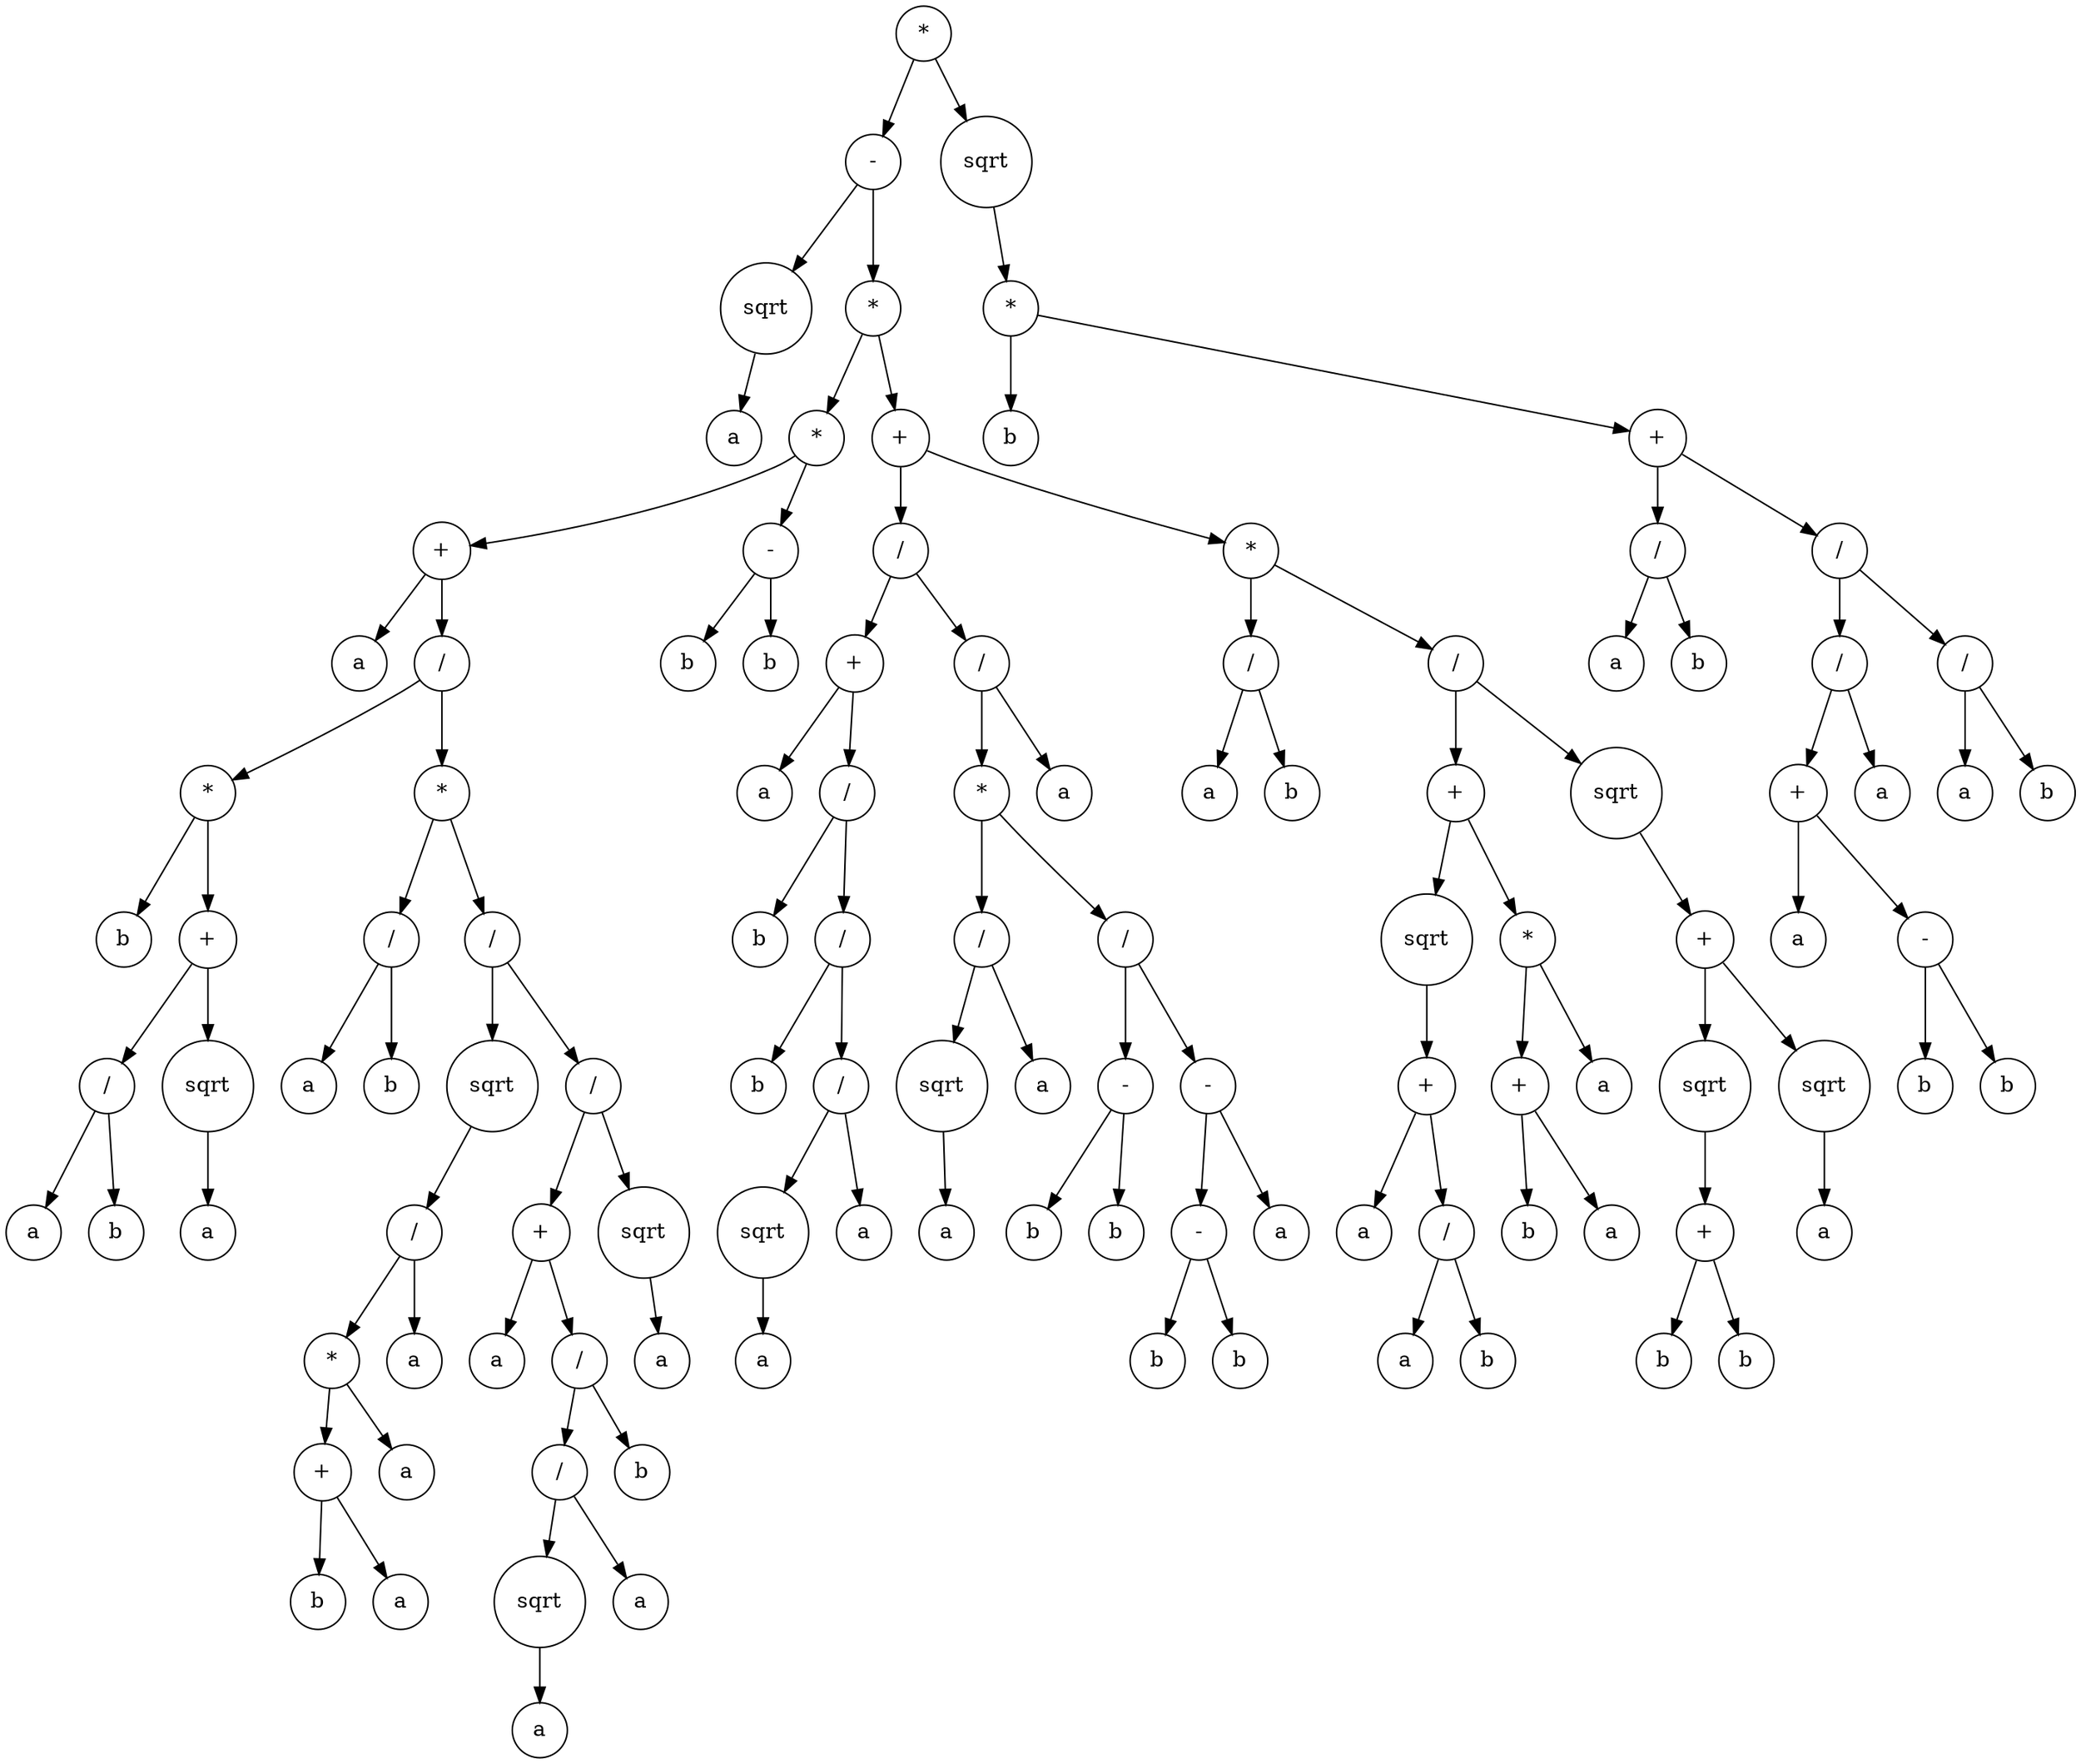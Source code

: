 digraph g {
graph [ordering=out];
node [shape=circle];
n[label = "*"];
n0[label = "-"];
n00[label = "sqrt"];
n000[label = "a"];
n00 -> n000;
n0 -> n00;
n01[label = "*"];
n010[label = "*"];
n0100[label = "+"];
n01000[label = "a"];
n0100 -> n01000;
n01001[label = "/"];
n010010[label = "*"];
n0100100[label = "b"];
n010010 -> n0100100;
n0100101[label = "+"];
n01001010[label = "/"];
n010010100[label = "a"];
n01001010 -> n010010100;
n010010101[label = "b"];
n01001010 -> n010010101;
n0100101 -> n01001010;
n01001011[label = "sqrt"];
n010010110[label = "a"];
n01001011 -> n010010110;
n0100101 -> n01001011;
n010010 -> n0100101;
n01001 -> n010010;
n010011[label = "*"];
n0100110[label = "/"];
n01001100[label = "a"];
n0100110 -> n01001100;
n01001101[label = "b"];
n0100110 -> n01001101;
n010011 -> n0100110;
n0100111[label = "/"];
n01001110[label = "sqrt"];
n010011100[label = "/"];
n0100111000[label = "*"];
n01001110000[label = "+"];
n010011100000[label = "b"];
n01001110000 -> n010011100000;
n010011100001[label = "a"];
n01001110000 -> n010011100001;
n0100111000 -> n01001110000;
n01001110001[label = "a"];
n0100111000 -> n01001110001;
n010011100 -> n0100111000;
n0100111001[label = "a"];
n010011100 -> n0100111001;
n01001110 -> n010011100;
n0100111 -> n01001110;
n01001111[label = "/"];
n010011110[label = "+"];
n0100111100[label = "a"];
n010011110 -> n0100111100;
n0100111101[label = "/"];
n01001111010[label = "/"];
n010011110100[label = "sqrt"];
n0100111101000[label = "a"];
n010011110100 -> n0100111101000;
n01001111010 -> n010011110100;
n010011110101[label = "a"];
n01001111010 -> n010011110101;
n0100111101 -> n01001111010;
n01001111011[label = "b"];
n0100111101 -> n01001111011;
n010011110 -> n0100111101;
n01001111 -> n010011110;
n010011111[label = "sqrt"];
n0100111110[label = "a"];
n010011111 -> n0100111110;
n01001111 -> n010011111;
n0100111 -> n01001111;
n010011 -> n0100111;
n01001 -> n010011;
n0100 -> n01001;
n010 -> n0100;
n0101[label = "-"];
n01010[label = "b"];
n0101 -> n01010;
n01011[label = "b"];
n0101 -> n01011;
n010 -> n0101;
n01 -> n010;
n011[label = "+"];
n0110[label = "/"];
n01100[label = "+"];
n011000[label = "a"];
n01100 -> n011000;
n011001[label = "/"];
n0110010[label = "b"];
n011001 -> n0110010;
n0110011[label = "/"];
n01100110[label = "b"];
n0110011 -> n01100110;
n01100111[label = "/"];
n011001110[label = "sqrt"];
n0110011100[label = "a"];
n011001110 -> n0110011100;
n01100111 -> n011001110;
n011001111[label = "a"];
n01100111 -> n011001111;
n0110011 -> n01100111;
n011001 -> n0110011;
n01100 -> n011001;
n0110 -> n01100;
n01101[label = "/"];
n011010[label = "*"];
n0110100[label = "/"];
n01101000[label = "sqrt"];
n011010000[label = "a"];
n01101000 -> n011010000;
n0110100 -> n01101000;
n01101001[label = "a"];
n0110100 -> n01101001;
n011010 -> n0110100;
n0110101[label = "/"];
n01101010[label = "-"];
n011010100[label = "b"];
n01101010 -> n011010100;
n011010101[label = "b"];
n01101010 -> n011010101;
n0110101 -> n01101010;
n01101011[label = "-"];
n011010110[label = "-"];
n0110101100[label = "b"];
n011010110 -> n0110101100;
n0110101101[label = "b"];
n011010110 -> n0110101101;
n01101011 -> n011010110;
n011010111[label = "a"];
n01101011 -> n011010111;
n0110101 -> n01101011;
n011010 -> n0110101;
n01101 -> n011010;
n011011[label = "a"];
n01101 -> n011011;
n0110 -> n01101;
n011 -> n0110;
n0111[label = "*"];
n01110[label = "/"];
n011100[label = "a"];
n01110 -> n011100;
n011101[label = "b"];
n01110 -> n011101;
n0111 -> n01110;
n01111[label = "/"];
n011110[label = "+"];
n0111100[label = "sqrt"];
n01111000[label = "+"];
n011110000[label = "a"];
n01111000 -> n011110000;
n011110001[label = "/"];
n0111100010[label = "a"];
n011110001 -> n0111100010;
n0111100011[label = "b"];
n011110001 -> n0111100011;
n01111000 -> n011110001;
n0111100 -> n01111000;
n011110 -> n0111100;
n0111101[label = "*"];
n01111010[label = "+"];
n011110100[label = "b"];
n01111010 -> n011110100;
n011110101[label = "a"];
n01111010 -> n011110101;
n0111101 -> n01111010;
n01111011[label = "a"];
n0111101 -> n01111011;
n011110 -> n0111101;
n01111 -> n011110;
n011111[label = "sqrt"];
n0111110[label = "+"];
n01111100[label = "sqrt"];
n011111000[label = "+"];
n0111110000[label = "b"];
n011111000 -> n0111110000;
n0111110001[label = "b"];
n011111000 -> n0111110001;
n01111100 -> n011111000;
n0111110 -> n01111100;
n01111101[label = "sqrt"];
n011111010[label = "a"];
n01111101 -> n011111010;
n0111110 -> n01111101;
n011111 -> n0111110;
n01111 -> n011111;
n0111 -> n01111;
n011 -> n0111;
n01 -> n011;
n0 -> n01;
n -> n0;
n1[label = "sqrt"];
n10[label = "*"];
n100[label = "b"];
n10 -> n100;
n101[label = "+"];
n1010[label = "/"];
n10100[label = "a"];
n1010 -> n10100;
n10101[label = "b"];
n1010 -> n10101;
n101 -> n1010;
n1011[label = "/"];
n10110[label = "/"];
n101100[label = "+"];
n1011000[label = "a"];
n101100 -> n1011000;
n1011001[label = "-"];
n10110010[label = "b"];
n1011001 -> n10110010;
n10110011[label = "b"];
n1011001 -> n10110011;
n101100 -> n1011001;
n10110 -> n101100;
n101101[label = "a"];
n10110 -> n101101;
n1011 -> n10110;
n10111[label = "/"];
n101110[label = "a"];
n10111 -> n101110;
n101111[label = "b"];
n10111 -> n101111;
n1011 -> n10111;
n101 -> n1011;
n10 -> n101;
n1 -> n10;
n -> n1;
}
